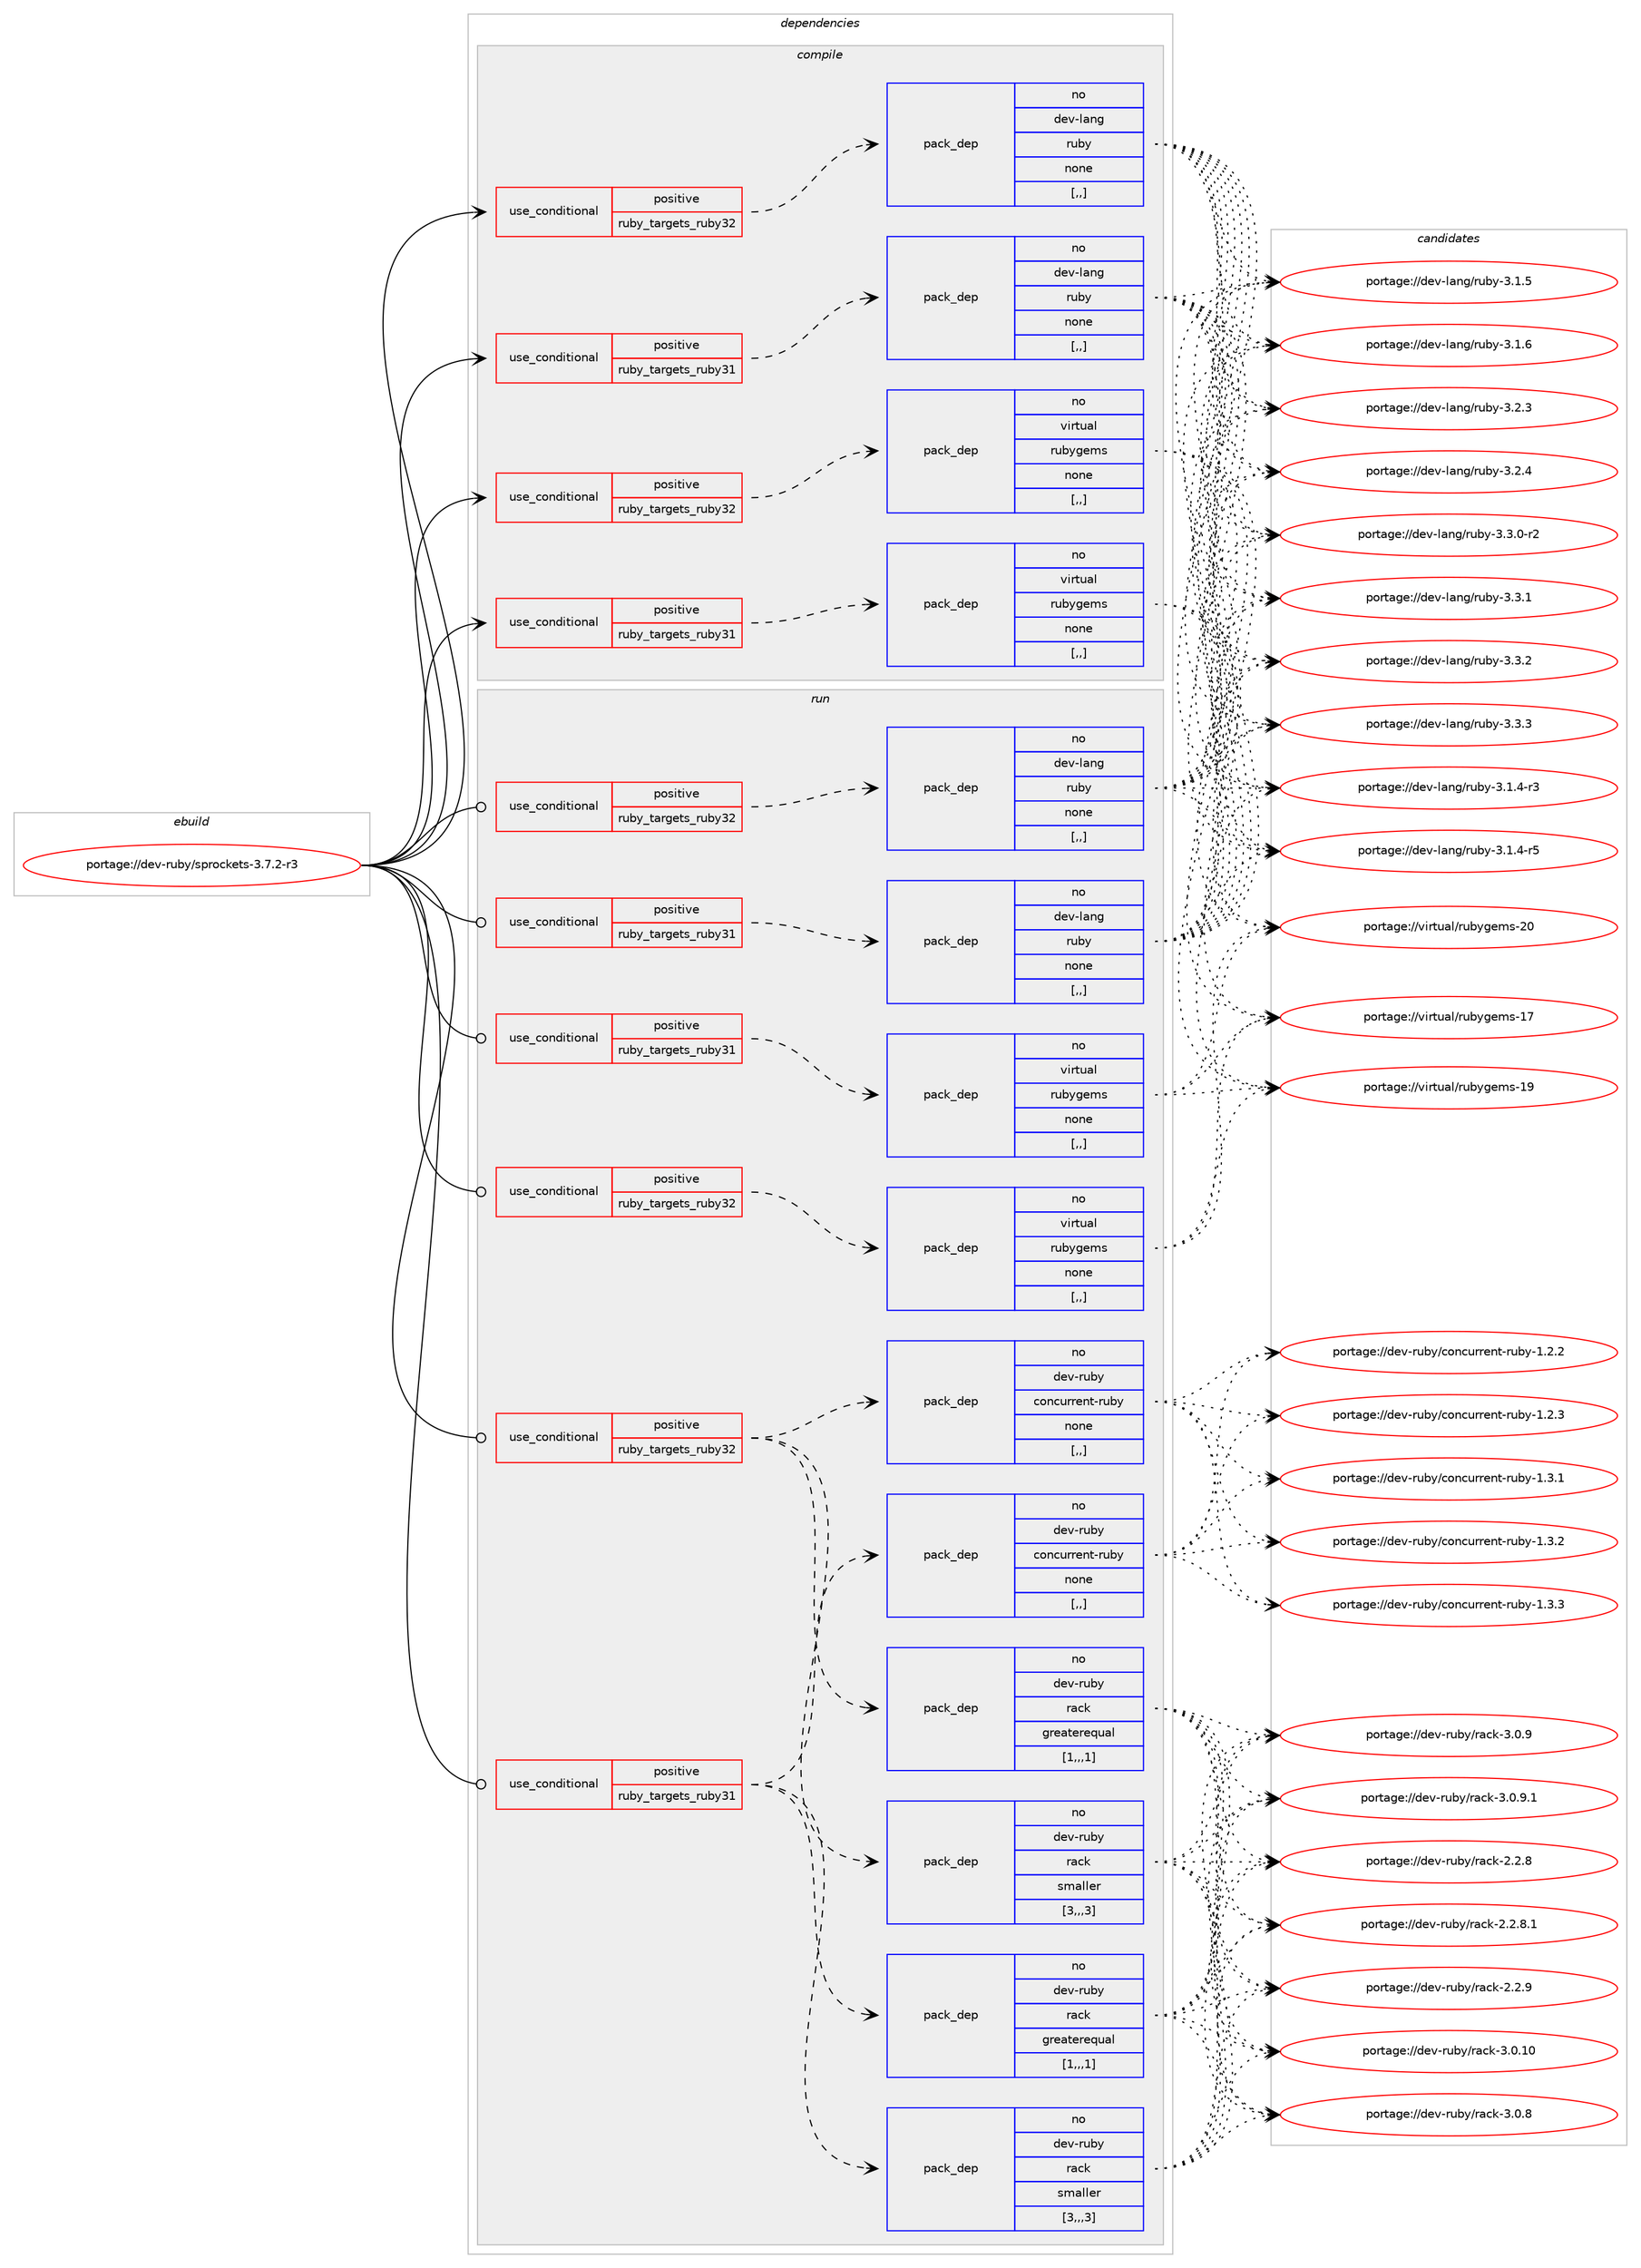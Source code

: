 digraph prolog {

# *************
# Graph options
# *************

newrank=true;
concentrate=true;
compound=true;
graph [rankdir=LR,fontname=Helvetica,fontsize=10,ranksep=1.5];#, ranksep=2.5, nodesep=0.2];
edge  [arrowhead=vee];
node  [fontname=Helvetica,fontsize=10];

# **********
# The ebuild
# **********

subgraph cluster_leftcol {
color=gray;
rank=same;
label=<<i>ebuild</i>>;
id [label="portage://dev-ruby/sprockets-3.7.2-r3", color=red, width=4, href="../dev-ruby/sprockets-3.7.2-r3.svg"];
}

# ****************
# The dependencies
# ****************

subgraph cluster_midcol {
color=gray;
label=<<i>dependencies</i>>;
subgraph cluster_compile {
fillcolor="#eeeeee";
style=filled;
label=<<i>compile</i>>;
subgraph cond55533 {
dependency199774 [label=<<TABLE BORDER="0" CELLBORDER="1" CELLSPACING="0" CELLPADDING="4"><TR><TD ROWSPAN="3" CELLPADDING="10">use_conditional</TD></TR><TR><TD>positive</TD></TR><TR><TD>ruby_targets_ruby31</TD></TR></TABLE>>, shape=none, color=red];
subgraph pack142872 {
dependency199775 [label=<<TABLE BORDER="0" CELLBORDER="1" CELLSPACING="0" CELLPADDING="4" WIDTH="220"><TR><TD ROWSPAN="6" CELLPADDING="30">pack_dep</TD></TR><TR><TD WIDTH="110">no</TD></TR><TR><TD>dev-lang</TD></TR><TR><TD>ruby</TD></TR><TR><TD>none</TD></TR><TR><TD>[,,]</TD></TR></TABLE>>, shape=none, color=blue];
}
dependency199774:e -> dependency199775:w [weight=20,style="dashed",arrowhead="vee"];
}
id:e -> dependency199774:w [weight=20,style="solid",arrowhead="vee"];
subgraph cond55534 {
dependency199776 [label=<<TABLE BORDER="0" CELLBORDER="1" CELLSPACING="0" CELLPADDING="4"><TR><TD ROWSPAN="3" CELLPADDING="10">use_conditional</TD></TR><TR><TD>positive</TD></TR><TR><TD>ruby_targets_ruby31</TD></TR></TABLE>>, shape=none, color=red];
subgraph pack142873 {
dependency199777 [label=<<TABLE BORDER="0" CELLBORDER="1" CELLSPACING="0" CELLPADDING="4" WIDTH="220"><TR><TD ROWSPAN="6" CELLPADDING="30">pack_dep</TD></TR><TR><TD WIDTH="110">no</TD></TR><TR><TD>virtual</TD></TR><TR><TD>rubygems</TD></TR><TR><TD>none</TD></TR><TR><TD>[,,]</TD></TR></TABLE>>, shape=none, color=blue];
}
dependency199776:e -> dependency199777:w [weight=20,style="dashed",arrowhead="vee"];
}
id:e -> dependency199776:w [weight=20,style="solid",arrowhead="vee"];
subgraph cond55535 {
dependency199778 [label=<<TABLE BORDER="0" CELLBORDER="1" CELLSPACING="0" CELLPADDING="4"><TR><TD ROWSPAN="3" CELLPADDING="10">use_conditional</TD></TR><TR><TD>positive</TD></TR><TR><TD>ruby_targets_ruby32</TD></TR></TABLE>>, shape=none, color=red];
subgraph pack142874 {
dependency199779 [label=<<TABLE BORDER="0" CELLBORDER="1" CELLSPACING="0" CELLPADDING="4" WIDTH="220"><TR><TD ROWSPAN="6" CELLPADDING="30">pack_dep</TD></TR><TR><TD WIDTH="110">no</TD></TR><TR><TD>dev-lang</TD></TR><TR><TD>ruby</TD></TR><TR><TD>none</TD></TR><TR><TD>[,,]</TD></TR></TABLE>>, shape=none, color=blue];
}
dependency199778:e -> dependency199779:w [weight=20,style="dashed",arrowhead="vee"];
}
id:e -> dependency199778:w [weight=20,style="solid",arrowhead="vee"];
subgraph cond55536 {
dependency199780 [label=<<TABLE BORDER="0" CELLBORDER="1" CELLSPACING="0" CELLPADDING="4"><TR><TD ROWSPAN="3" CELLPADDING="10">use_conditional</TD></TR><TR><TD>positive</TD></TR><TR><TD>ruby_targets_ruby32</TD></TR></TABLE>>, shape=none, color=red];
subgraph pack142875 {
dependency199781 [label=<<TABLE BORDER="0" CELLBORDER="1" CELLSPACING="0" CELLPADDING="4" WIDTH="220"><TR><TD ROWSPAN="6" CELLPADDING="30">pack_dep</TD></TR><TR><TD WIDTH="110">no</TD></TR><TR><TD>virtual</TD></TR><TR><TD>rubygems</TD></TR><TR><TD>none</TD></TR><TR><TD>[,,]</TD></TR></TABLE>>, shape=none, color=blue];
}
dependency199780:e -> dependency199781:w [weight=20,style="dashed",arrowhead="vee"];
}
id:e -> dependency199780:w [weight=20,style="solid",arrowhead="vee"];
}
subgraph cluster_compileandrun {
fillcolor="#eeeeee";
style=filled;
label=<<i>compile and run</i>>;
}
subgraph cluster_run {
fillcolor="#eeeeee";
style=filled;
label=<<i>run</i>>;
subgraph cond55537 {
dependency199782 [label=<<TABLE BORDER="0" CELLBORDER="1" CELLSPACING="0" CELLPADDING="4"><TR><TD ROWSPAN="3" CELLPADDING="10">use_conditional</TD></TR><TR><TD>positive</TD></TR><TR><TD>ruby_targets_ruby31</TD></TR></TABLE>>, shape=none, color=red];
subgraph pack142876 {
dependency199783 [label=<<TABLE BORDER="0" CELLBORDER="1" CELLSPACING="0" CELLPADDING="4" WIDTH="220"><TR><TD ROWSPAN="6" CELLPADDING="30">pack_dep</TD></TR><TR><TD WIDTH="110">no</TD></TR><TR><TD>dev-lang</TD></TR><TR><TD>ruby</TD></TR><TR><TD>none</TD></TR><TR><TD>[,,]</TD></TR></TABLE>>, shape=none, color=blue];
}
dependency199782:e -> dependency199783:w [weight=20,style="dashed",arrowhead="vee"];
}
id:e -> dependency199782:w [weight=20,style="solid",arrowhead="odot"];
subgraph cond55538 {
dependency199784 [label=<<TABLE BORDER="0" CELLBORDER="1" CELLSPACING="0" CELLPADDING="4"><TR><TD ROWSPAN="3" CELLPADDING="10">use_conditional</TD></TR><TR><TD>positive</TD></TR><TR><TD>ruby_targets_ruby31</TD></TR></TABLE>>, shape=none, color=red];
subgraph pack142877 {
dependency199785 [label=<<TABLE BORDER="0" CELLBORDER="1" CELLSPACING="0" CELLPADDING="4" WIDTH="220"><TR><TD ROWSPAN="6" CELLPADDING="30">pack_dep</TD></TR><TR><TD WIDTH="110">no</TD></TR><TR><TD>dev-ruby</TD></TR><TR><TD>concurrent-ruby</TD></TR><TR><TD>none</TD></TR><TR><TD>[,,]</TD></TR></TABLE>>, shape=none, color=blue];
}
dependency199784:e -> dependency199785:w [weight=20,style="dashed",arrowhead="vee"];
subgraph pack142878 {
dependency199786 [label=<<TABLE BORDER="0" CELLBORDER="1" CELLSPACING="0" CELLPADDING="4" WIDTH="220"><TR><TD ROWSPAN="6" CELLPADDING="30">pack_dep</TD></TR><TR><TD WIDTH="110">no</TD></TR><TR><TD>dev-ruby</TD></TR><TR><TD>rack</TD></TR><TR><TD>greaterequal</TD></TR><TR><TD>[1,,,1]</TD></TR></TABLE>>, shape=none, color=blue];
}
dependency199784:e -> dependency199786:w [weight=20,style="dashed",arrowhead="vee"];
subgraph pack142879 {
dependency199787 [label=<<TABLE BORDER="0" CELLBORDER="1" CELLSPACING="0" CELLPADDING="4" WIDTH="220"><TR><TD ROWSPAN="6" CELLPADDING="30">pack_dep</TD></TR><TR><TD WIDTH="110">no</TD></TR><TR><TD>dev-ruby</TD></TR><TR><TD>rack</TD></TR><TR><TD>smaller</TD></TR><TR><TD>[3,,,3]</TD></TR></TABLE>>, shape=none, color=blue];
}
dependency199784:e -> dependency199787:w [weight=20,style="dashed",arrowhead="vee"];
}
id:e -> dependency199784:w [weight=20,style="solid",arrowhead="odot"];
subgraph cond55539 {
dependency199788 [label=<<TABLE BORDER="0" CELLBORDER="1" CELLSPACING="0" CELLPADDING="4"><TR><TD ROWSPAN="3" CELLPADDING="10">use_conditional</TD></TR><TR><TD>positive</TD></TR><TR><TD>ruby_targets_ruby31</TD></TR></TABLE>>, shape=none, color=red];
subgraph pack142880 {
dependency199789 [label=<<TABLE BORDER="0" CELLBORDER="1" CELLSPACING="0" CELLPADDING="4" WIDTH="220"><TR><TD ROWSPAN="6" CELLPADDING="30">pack_dep</TD></TR><TR><TD WIDTH="110">no</TD></TR><TR><TD>virtual</TD></TR><TR><TD>rubygems</TD></TR><TR><TD>none</TD></TR><TR><TD>[,,]</TD></TR></TABLE>>, shape=none, color=blue];
}
dependency199788:e -> dependency199789:w [weight=20,style="dashed",arrowhead="vee"];
}
id:e -> dependency199788:w [weight=20,style="solid",arrowhead="odot"];
subgraph cond55540 {
dependency199790 [label=<<TABLE BORDER="0" CELLBORDER="1" CELLSPACING="0" CELLPADDING="4"><TR><TD ROWSPAN="3" CELLPADDING="10">use_conditional</TD></TR><TR><TD>positive</TD></TR><TR><TD>ruby_targets_ruby32</TD></TR></TABLE>>, shape=none, color=red];
subgraph pack142881 {
dependency199791 [label=<<TABLE BORDER="0" CELLBORDER="1" CELLSPACING="0" CELLPADDING="4" WIDTH="220"><TR><TD ROWSPAN="6" CELLPADDING="30">pack_dep</TD></TR><TR><TD WIDTH="110">no</TD></TR><TR><TD>dev-lang</TD></TR><TR><TD>ruby</TD></TR><TR><TD>none</TD></TR><TR><TD>[,,]</TD></TR></TABLE>>, shape=none, color=blue];
}
dependency199790:e -> dependency199791:w [weight=20,style="dashed",arrowhead="vee"];
}
id:e -> dependency199790:w [weight=20,style="solid",arrowhead="odot"];
subgraph cond55541 {
dependency199792 [label=<<TABLE BORDER="0" CELLBORDER="1" CELLSPACING="0" CELLPADDING="4"><TR><TD ROWSPAN="3" CELLPADDING="10">use_conditional</TD></TR><TR><TD>positive</TD></TR><TR><TD>ruby_targets_ruby32</TD></TR></TABLE>>, shape=none, color=red];
subgraph pack142882 {
dependency199793 [label=<<TABLE BORDER="0" CELLBORDER="1" CELLSPACING="0" CELLPADDING="4" WIDTH="220"><TR><TD ROWSPAN="6" CELLPADDING="30">pack_dep</TD></TR><TR><TD WIDTH="110">no</TD></TR><TR><TD>dev-ruby</TD></TR><TR><TD>concurrent-ruby</TD></TR><TR><TD>none</TD></TR><TR><TD>[,,]</TD></TR></TABLE>>, shape=none, color=blue];
}
dependency199792:e -> dependency199793:w [weight=20,style="dashed",arrowhead="vee"];
subgraph pack142883 {
dependency199794 [label=<<TABLE BORDER="0" CELLBORDER="1" CELLSPACING="0" CELLPADDING="4" WIDTH="220"><TR><TD ROWSPAN="6" CELLPADDING="30">pack_dep</TD></TR><TR><TD WIDTH="110">no</TD></TR><TR><TD>dev-ruby</TD></TR><TR><TD>rack</TD></TR><TR><TD>greaterequal</TD></TR><TR><TD>[1,,,1]</TD></TR></TABLE>>, shape=none, color=blue];
}
dependency199792:e -> dependency199794:w [weight=20,style="dashed",arrowhead="vee"];
subgraph pack142884 {
dependency199795 [label=<<TABLE BORDER="0" CELLBORDER="1" CELLSPACING="0" CELLPADDING="4" WIDTH="220"><TR><TD ROWSPAN="6" CELLPADDING="30">pack_dep</TD></TR><TR><TD WIDTH="110">no</TD></TR><TR><TD>dev-ruby</TD></TR><TR><TD>rack</TD></TR><TR><TD>smaller</TD></TR><TR><TD>[3,,,3]</TD></TR></TABLE>>, shape=none, color=blue];
}
dependency199792:e -> dependency199795:w [weight=20,style="dashed",arrowhead="vee"];
}
id:e -> dependency199792:w [weight=20,style="solid",arrowhead="odot"];
subgraph cond55542 {
dependency199796 [label=<<TABLE BORDER="0" CELLBORDER="1" CELLSPACING="0" CELLPADDING="4"><TR><TD ROWSPAN="3" CELLPADDING="10">use_conditional</TD></TR><TR><TD>positive</TD></TR><TR><TD>ruby_targets_ruby32</TD></TR></TABLE>>, shape=none, color=red];
subgraph pack142885 {
dependency199797 [label=<<TABLE BORDER="0" CELLBORDER="1" CELLSPACING="0" CELLPADDING="4" WIDTH="220"><TR><TD ROWSPAN="6" CELLPADDING="30">pack_dep</TD></TR><TR><TD WIDTH="110">no</TD></TR><TR><TD>virtual</TD></TR><TR><TD>rubygems</TD></TR><TR><TD>none</TD></TR><TR><TD>[,,]</TD></TR></TABLE>>, shape=none, color=blue];
}
dependency199796:e -> dependency199797:w [weight=20,style="dashed",arrowhead="vee"];
}
id:e -> dependency199796:w [weight=20,style="solid",arrowhead="odot"];
}
}

# **************
# The candidates
# **************

subgraph cluster_choices {
rank=same;
color=gray;
label=<<i>candidates</i>>;

subgraph choice142872 {
color=black;
nodesep=1;
choice100101118451089711010347114117981214551464946524511451 [label="portage://dev-lang/ruby-3.1.4-r3", color=red, width=4,href="../dev-lang/ruby-3.1.4-r3.svg"];
choice100101118451089711010347114117981214551464946524511453 [label="portage://dev-lang/ruby-3.1.4-r5", color=red, width=4,href="../dev-lang/ruby-3.1.4-r5.svg"];
choice10010111845108971101034711411798121455146494653 [label="portage://dev-lang/ruby-3.1.5", color=red, width=4,href="../dev-lang/ruby-3.1.5.svg"];
choice10010111845108971101034711411798121455146494654 [label="portage://dev-lang/ruby-3.1.6", color=red, width=4,href="../dev-lang/ruby-3.1.6.svg"];
choice10010111845108971101034711411798121455146504651 [label="portage://dev-lang/ruby-3.2.3", color=red, width=4,href="../dev-lang/ruby-3.2.3.svg"];
choice10010111845108971101034711411798121455146504652 [label="portage://dev-lang/ruby-3.2.4", color=red, width=4,href="../dev-lang/ruby-3.2.4.svg"];
choice100101118451089711010347114117981214551465146484511450 [label="portage://dev-lang/ruby-3.3.0-r2", color=red, width=4,href="../dev-lang/ruby-3.3.0-r2.svg"];
choice10010111845108971101034711411798121455146514649 [label="portage://dev-lang/ruby-3.3.1", color=red, width=4,href="../dev-lang/ruby-3.3.1.svg"];
choice10010111845108971101034711411798121455146514650 [label="portage://dev-lang/ruby-3.3.2", color=red, width=4,href="../dev-lang/ruby-3.3.2.svg"];
choice10010111845108971101034711411798121455146514651 [label="portage://dev-lang/ruby-3.3.3", color=red, width=4,href="../dev-lang/ruby-3.3.3.svg"];
dependency199775:e -> choice100101118451089711010347114117981214551464946524511451:w [style=dotted,weight="100"];
dependency199775:e -> choice100101118451089711010347114117981214551464946524511453:w [style=dotted,weight="100"];
dependency199775:e -> choice10010111845108971101034711411798121455146494653:w [style=dotted,weight="100"];
dependency199775:e -> choice10010111845108971101034711411798121455146494654:w [style=dotted,weight="100"];
dependency199775:e -> choice10010111845108971101034711411798121455146504651:w [style=dotted,weight="100"];
dependency199775:e -> choice10010111845108971101034711411798121455146504652:w [style=dotted,weight="100"];
dependency199775:e -> choice100101118451089711010347114117981214551465146484511450:w [style=dotted,weight="100"];
dependency199775:e -> choice10010111845108971101034711411798121455146514649:w [style=dotted,weight="100"];
dependency199775:e -> choice10010111845108971101034711411798121455146514650:w [style=dotted,weight="100"];
dependency199775:e -> choice10010111845108971101034711411798121455146514651:w [style=dotted,weight="100"];
}
subgraph choice142873 {
color=black;
nodesep=1;
choice118105114116117971084711411798121103101109115454955 [label="portage://virtual/rubygems-17", color=red, width=4,href="../virtual/rubygems-17.svg"];
choice118105114116117971084711411798121103101109115454957 [label="portage://virtual/rubygems-19", color=red, width=4,href="../virtual/rubygems-19.svg"];
choice118105114116117971084711411798121103101109115455048 [label="portage://virtual/rubygems-20", color=red, width=4,href="../virtual/rubygems-20.svg"];
dependency199777:e -> choice118105114116117971084711411798121103101109115454955:w [style=dotted,weight="100"];
dependency199777:e -> choice118105114116117971084711411798121103101109115454957:w [style=dotted,weight="100"];
dependency199777:e -> choice118105114116117971084711411798121103101109115455048:w [style=dotted,weight="100"];
}
subgraph choice142874 {
color=black;
nodesep=1;
choice100101118451089711010347114117981214551464946524511451 [label="portage://dev-lang/ruby-3.1.4-r3", color=red, width=4,href="../dev-lang/ruby-3.1.4-r3.svg"];
choice100101118451089711010347114117981214551464946524511453 [label="portage://dev-lang/ruby-3.1.4-r5", color=red, width=4,href="../dev-lang/ruby-3.1.4-r5.svg"];
choice10010111845108971101034711411798121455146494653 [label="portage://dev-lang/ruby-3.1.5", color=red, width=4,href="../dev-lang/ruby-3.1.5.svg"];
choice10010111845108971101034711411798121455146494654 [label="portage://dev-lang/ruby-3.1.6", color=red, width=4,href="../dev-lang/ruby-3.1.6.svg"];
choice10010111845108971101034711411798121455146504651 [label="portage://dev-lang/ruby-3.2.3", color=red, width=4,href="../dev-lang/ruby-3.2.3.svg"];
choice10010111845108971101034711411798121455146504652 [label="portage://dev-lang/ruby-3.2.4", color=red, width=4,href="../dev-lang/ruby-3.2.4.svg"];
choice100101118451089711010347114117981214551465146484511450 [label="portage://dev-lang/ruby-3.3.0-r2", color=red, width=4,href="../dev-lang/ruby-3.3.0-r2.svg"];
choice10010111845108971101034711411798121455146514649 [label="portage://dev-lang/ruby-3.3.1", color=red, width=4,href="../dev-lang/ruby-3.3.1.svg"];
choice10010111845108971101034711411798121455146514650 [label="portage://dev-lang/ruby-3.3.2", color=red, width=4,href="../dev-lang/ruby-3.3.2.svg"];
choice10010111845108971101034711411798121455146514651 [label="portage://dev-lang/ruby-3.3.3", color=red, width=4,href="../dev-lang/ruby-3.3.3.svg"];
dependency199779:e -> choice100101118451089711010347114117981214551464946524511451:w [style=dotted,weight="100"];
dependency199779:e -> choice100101118451089711010347114117981214551464946524511453:w [style=dotted,weight="100"];
dependency199779:e -> choice10010111845108971101034711411798121455146494653:w [style=dotted,weight="100"];
dependency199779:e -> choice10010111845108971101034711411798121455146494654:w [style=dotted,weight="100"];
dependency199779:e -> choice10010111845108971101034711411798121455146504651:w [style=dotted,weight="100"];
dependency199779:e -> choice10010111845108971101034711411798121455146504652:w [style=dotted,weight="100"];
dependency199779:e -> choice100101118451089711010347114117981214551465146484511450:w [style=dotted,weight="100"];
dependency199779:e -> choice10010111845108971101034711411798121455146514649:w [style=dotted,weight="100"];
dependency199779:e -> choice10010111845108971101034711411798121455146514650:w [style=dotted,weight="100"];
dependency199779:e -> choice10010111845108971101034711411798121455146514651:w [style=dotted,weight="100"];
}
subgraph choice142875 {
color=black;
nodesep=1;
choice118105114116117971084711411798121103101109115454955 [label="portage://virtual/rubygems-17", color=red, width=4,href="../virtual/rubygems-17.svg"];
choice118105114116117971084711411798121103101109115454957 [label="portage://virtual/rubygems-19", color=red, width=4,href="../virtual/rubygems-19.svg"];
choice118105114116117971084711411798121103101109115455048 [label="portage://virtual/rubygems-20", color=red, width=4,href="../virtual/rubygems-20.svg"];
dependency199781:e -> choice118105114116117971084711411798121103101109115454955:w [style=dotted,weight="100"];
dependency199781:e -> choice118105114116117971084711411798121103101109115454957:w [style=dotted,weight="100"];
dependency199781:e -> choice118105114116117971084711411798121103101109115455048:w [style=dotted,weight="100"];
}
subgraph choice142876 {
color=black;
nodesep=1;
choice100101118451089711010347114117981214551464946524511451 [label="portage://dev-lang/ruby-3.1.4-r3", color=red, width=4,href="../dev-lang/ruby-3.1.4-r3.svg"];
choice100101118451089711010347114117981214551464946524511453 [label="portage://dev-lang/ruby-3.1.4-r5", color=red, width=4,href="../dev-lang/ruby-3.1.4-r5.svg"];
choice10010111845108971101034711411798121455146494653 [label="portage://dev-lang/ruby-3.1.5", color=red, width=4,href="../dev-lang/ruby-3.1.5.svg"];
choice10010111845108971101034711411798121455146494654 [label="portage://dev-lang/ruby-3.1.6", color=red, width=4,href="../dev-lang/ruby-3.1.6.svg"];
choice10010111845108971101034711411798121455146504651 [label="portage://dev-lang/ruby-3.2.3", color=red, width=4,href="../dev-lang/ruby-3.2.3.svg"];
choice10010111845108971101034711411798121455146504652 [label="portage://dev-lang/ruby-3.2.4", color=red, width=4,href="../dev-lang/ruby-3.2.4.svg"];
choice100101118451089711010347114117981214551465146484511450 [label="portage://dev-lang/ruby-3.3.0-r2", color=red, width=4,href="../dev-lang/ruby-3.3.0-r2.svg"];
choice10010111845108971101034711411798121455146514649 [label="portage://dev-lang/ruby-3.3.1", color=red, width=4,href="../dev-lang/ruby-3.3.1.svg"];
choice10010111845108971101034711411798121455146514650 [label="portage://dev-lang/ruby-3.3.2", color=red, width=4,href="../dev-lang/ruby-3.3.2.svg"];
choice10010111845108971101034711411798121455146514651 [label="portage://dev-lang/ruby-3.3.3", color=red, width=4,href="../dev-lang/ruby-3.3.3.svg"];
dependency199783:e -> choice100101118451089711010347114117981214551464946524511451:w [style=dotted,weight="100"];
dependency199783:e -> choice100101118451089711010347114117981214551464946524511453:w [style=dotted,weight="100"];
dependency199783:e -> choice10010111845108971101034711411798121455146494653:w [style=dotted,weight="100"];
dependency199783:e -> choice10010111845108971101034711411798121455146494654:w [style=dotted,weight="100"];
dependency199783:e -> choice10010111845108971101034711411798121455146504651:w [style=dotted,weight="100"];
dependency199783:e -> choice10010111845108971101034711411798121455146504652:w [style=dotted,weight="100"];
dependency199783:e -> choice100101118451089711010347114117981214551465146484511450:w [style=dotted,weight="100"];
dependency199783:e -> choice10010111845108971101034711411798121455146514649:w [style=dotted,weight="100"];
dependency199783:e -> choice10010111845108971101034711411798121455146514650:w [style=dotted,weight="100"];
dependency199783:e -> choice10010111845108971101034711411798121455146514651:w [style=dotted,weight="100"];
}
subgraph choice142877 {
color=black;
nodesep=1;
choice10010111845114117981214799111110991171141141011101164511411798121454946504650 [label="portage://dev-ruby/concurrent-ruby-1.2.2", color=red, width=4,href="../dev-ruby/concurrent-ruby-1.2.2.svg"];
choice10010111845114117981214799111110991171141141011101164511411798121454946504651 [label="portage://dev-ruby/concurrent-ruby-1.2.3", color=red, width=4,href="../dev-ruby/concurrent-ruby-1.2.3.svg"];
choice10010111845114117981214799111110991171141141011101164511411798121454946514649 [label="portage://dev-ruby/concurrent-ruby-1.3.1", color=red, width=4,href="../dev-ruby/concurrent-ruby-1.3.1.svg"];
choice10010111845114117981214799111110991171141141011101164511411798121454946514650 [label="portage://dev-ruby/concurrent-ruby-1.3.2", color=red, width=4,href="../dev-ruby/concurrent-ruby-1.3.2.svg"];
choice10010111845114117981214799111110991171141141011101164511411798121454946514651 [label="portage://dev-ruby/concurrent-ruby-1.3.3", color=red, width=4,href="../dev-ruby/concurrent-ruby-1.3.3.svg"];
dependency199785:e -> choice10010111845114117981214799111110991171141141011101164511411798121454946504650:w [style=dotted,weight="100"];
dependency199785:e -> choice10010111845114117981214799111110991171141141011101164511411798121454946504651:w [style=dotted,weight="100"];
dependency199785:e -> choice10010111845114117981214799111110991171141141011101164511411798121454946514649:w [style=dotted,weight="100"];
dependency199785:e -> choice10010111845114117981214799111110991171141141011101164511411798121454946514650:w [style=dotted,weight="100"];
dependency199785:e -> choice10010111845114117981214799111110991171141141011101164511411798121454946514651:w [style=dotted,weight="100"];
}
subgraph choice142878 {
color=black;
nodesep=1;
choice1001011184511411798121471149799107455046504656 [label="portage://dev-ruby/rack-2.2.8", color=red, width=4,href="../dev-ruby/rack-2.2.8.svg"];
choice10010111845114117981214711497991074550465046564649 [label="portage://dev-ruby/rack-2.2.8.1", color=red, width=4,href="../dev-ruby/rack-2.2.8.1.svg"];
choice1001011184511411798121471149799107455046504657 [label="portage://dev-ruby/rack-2.2.9", color=red, width=4,href="../dev-ruby/rack-2.2.9.svg"];
choice100101118451141179812147114979910745514648464948 [label="portage://dev-ruby/rack-3.0.10", color=red, width=4,href="../dev-ruby/rack-3.0.10.svg"];
choice1001011184511411798121471149799107455146484656 [label="portage://dev-ruby/rack-3.0.8", color=red, width=4,href="../dev-ruby/rack-3.0.8.svg"];
choice1001011184511411798121471149799107455146484657 [label="portage://dev-ruby/rack-3.0.9", color=red, width=4,href="../dev-ruby/rack-3.0.9.svg"];
choice10010111845114117981214711497991074551464846574649 [label="portage://dev-ruby/rack-3.0.9.1", color=red, width=4,href="../dev-ruby/rack-3.0.9.1.svg"];
dependency199786:e -> choice1001011184511411798121471149799107455046504656:w [style=dotted,weight="100"];
dependency199786:e -> choice10010111845114117981214711497991074550465046564649:w [style=dotted,weight="100"];
dependency199786:e -> choice1001011184511411798121471149799107455046504657:w [style=dotted,weight="100"];
dependency199786:e -> choice100101118451141179812147114979910745514648464948:w [style=dotted,weight="100"];
dependency199786:e -> choice1001011184511411798121471149799107455146484656:w [style=dotted,weight="100"];
dependency199786:e -> choice1001011184511411798121471149799107455146484657:w [style=dotted,weight="100"];
dependency199786:e -> choice10010111845114117981214711497991074551464846574649:w [style=dotted,weight="100"];
}
subgraph choice142879 {
color=black;
nodesep=1;
choice1001011184511411798121471149799107455046504656 [label="portage://dev-ruby/rack-2.2.8", color=red, width=4,href="../dev-ruby/rack-2.2.8.svg"];
choice10010111845114117981214711497991074550465046564649 [label="portage://dev-ruby/rack-2.2.8.1", color=red, width=4,href="../dev-ruby/rack-2.2.8.1.svg"];
choice1001011184511411798121471149799107455046504657 [label="portage://dev-ruby/rack-2.2.9", color=red, width=4,href="../dev-ruby/rack-2.2.9.svg"];
choice100101118451141179812147114979910745514648464948 [label="portage://dev-ruby/rack-3.0.10", color=red, width=4,href="../dev-ruby/rack-3.0.10.svg"];
choice1001011184511411798121471149799107455146484656 [label="portage://dev-ruby/rack-3.0.8", color=red, width=4,href="../dev-ruby/rack-3.0.8.svg"];
choice1001011184511411798121471149799107455146484657 [label="portage://dev-ruby/rack-3.0.9", color=red, width=4,href="../dev-ruby/rack-3.0.9.svg"];
choice10010111845114117981214711497991074551464846574649 [label="portage://dev-ruby/rack-3.0.9.1", color=red, width=4,href="../dev-ruby/rack-3.0.9.1.svg"];
dependency199787:e -> choice1001011184511411798121471149799107455046504656:w [style=dotted,weight="100"];
dependency199787:e -> choice10010111845114117981214711497991074550465046564649:w [style=dotted,weight="100"];
dependency199787:e -> choice1001011184511411798121471149799107455046504657:w [style=dotted,weight="100"];
dependency199787:e -> choice100101118451141179812147114979910745514648464948:w [style=dotted,weight="100"];
dependency199787:e -> choice1001011184511411798121471149799107455146484656:w [style=dotted,weight="100"];
dependency199787:e -> choice1001011184511411798121471149799107455146484657:w [style=dotted,weight="100"];
dependency199787:e -> choice10010111845114117981214711497991074551464846574649:w [style=dotted,weight="100"];
}
subgraph choice142880 {
color=black;
nodesep=1;
choice118105114116117971084711411798121103101109115454955 [label="portage://virtual/rubygems-17", color=red, width=4,href="../virtual/rubygems-17.svg"];
choice118105114116117971084711411798121103101109115454957 [label="portage://virtual/rubygems-19", color=red, width=4,href="../virtual/rubygems-19.svg"];
choice118105114116117971084711411798121103101109115455048 [label="portage://virtual/rubygems-20", color=red, width=4,href="../virtual/rubygems-20.svg"];
dependency199789:e -> choice118105114116117971084711411798121103101109115454955:w [style=dotted,weight="100"];
dependency199789:e -> choice118105114116117971084711411798121103101109115454957:w [style=dotted,weight="100"];
dependency199789:e -> choice118105114116117971084711411798121103101109115455048:w [style=dotted,weight="100"];
}
subgraph choice142881 {
color=black;
nodesep=1;
choice100101118451089711010347114117981214551464946524511451 [label="portage://dev-lang/ruby-3.1.4-r3", color=red, width=4,href="../dev-lang/ruby-3.1.4-r3.svg"];
choice100101118451089711010347114117981214551464946524511453 [label="portage://dev-lang/ruby-3.1.4-r5", color=red, width=4,href="../dev-lang/ruby-3.1.4-r5.svg"];
choice10010111845108971101034711411798121455146494653 [label="portage://dev-lang/ruby-3.1.5", color=red, width=4,href="../dev-lang/ruby-3.1.5.svg"];
choice10010111845108971101034711411798121455146494654 [label="portage://dev-lang/ruby-3.1.6", color=red, width=4,href="../dev-lang/ruby-3.1.6.svg"];
choice10010111845108971101034711411798121455146504651 [label="portage://dev-lang/ruby-3.2.3", color=red, width=4,href="../dev-lang/ruby-3.2.3.svg"];
choice10010111845108971101034711411798121455146504652 [label="portage://dev-lang/ruby-3.2.4", color=red, width=4,href="../dev-lang/ruby-3.2.4.svg"];
choice100101118451089711010347114117981214551465146484511450 [label="portage://dev-lang/ruby-3.3.0-r2", color=red, width=4,href="../dev-lang/ruby-3.3.0-r2.svg"];
choice10010111845108971101034711411798121455146514649 [label="portage://dev-lang/ruby-3.3.1", color=red, width=4,href="../dev-lang/ruby-3.3.1.svg"];
choice10010111845108971101034711411798121455146514650 [label="portage://dev-lang/ruby-3.3.2", color=red, width=4,href="../dev-lang/ruby-3.3.2.svg"];
choice10010111845108971101034711411798121455146514651 [label="portage://dev-lang/ruby-3.3.3", color=red, width=4,href="../dev-lang/ruby-3.3.3.svg"];
dependency199791:e -> choice100101118451089711010347114117981214551464946524511451:w [style=dotted,weight="100"];
dependency199791:e -> choice100101118451089711010347114117981214551464946524511453:w [style=dotted,weight="100"];
dependency199791:e -> choice10010111845108971101034711411798121455146494653:w [style=dotted,weight="100"];
dependency199791:e -> choice10010111845108971101034711411798121455146494654:w [style=dotted,weight="100"];
dependency199791:e -> choice10010111845108971101034711411798121455146504651:w [style=dotted,weight="100"];
dependency199791:e -> choice10010111845108971101034711411798121455146504652:w [style=dotted,weight="100"];
dependency199791:e -> choice100101118451089711010347114117981214551465146484511450:w [style=dotted,weight="100"];
dependency199791:e -> choice10010111845108971101034711411798121455146514649:w [style=dotted,weight="100"];
dependency199791:e -> choice10010111845108971101034711411798121455146514650:w [style=dotted,weight="100"];
dependency199791:e -> choice10010111845108971101034711411798121455146514651:w [style=dotted,weight="100"];
}
subgraph choice142882 {
color=black;
nodesep=1;
choice10010111845114117981214799111110991171141141011101164511411798121454946504650 [label="portage://dev-ruby/concurrent-ruby-1.2.2", color=red, width=4,href="../dev-ruby/concurrent-ruby-1.2.2.svg"];
choice10010111845114117981214799111110991171141141011101164511411798121454946504651 [label="portage://dev-ruby/concurrent-ruby-1.2.3", color=red, width=4,href="../dev-ruby/concurrent-ruby-1.2.3.svg"];
choice10010111845114117981214799111110991171141141011101164511411798121454946514649 [label="portage://dev-ruby/concurrent-ruby-1.3.1", color=red, width=4,href="../dev-ruby/concurrent-ruby-1.3.1.svg"];
choice10010111845114117981214799111110991171141141011101164511411798121454946514650 [label="portage://dev-ruby/concurrent-ruby-1.3.2", color=red, width=4,href="../dev-ruby/concurrent-ruby-1.3.2.svg"];
choice10010111845114117981214799111110991171141141011101164511411798121454946514651 [label="portage://dev-ruby/concurrent-ruby-1.3.3", color=red, width=4,href="../dev-ruby/concurrent-ruby-1.3.3.svg"];
dependency199793:e -> choice10010111845114117981214799111110991171141141011101164511411798121454946504650:w [style=dotted,weight="100"];
dependency199793:e -> choice10010111845114117981214799111110991171141141011101164511411798121454946504651:w [style=dotted,weight="100"];
dependency199793:e -> choice10010111845114117981214799111110991171141141011101164511411798121454946514649:w [style=dotted,weight="100"];
dependency199793:e -> choice10010111845114117981214799111110991171141141011101164511411798121454946514650:w [style=dotted,weight="100"];
dependency199793:e -> choice10010111845114117981214799111110991171141141011101164511411798121454946514651:w [style=dotted,weight="100"];
}
subgraph choice142883 {
color=black;
nodesep=1;
choice1001011184511411798121471149799107455046504656 [label="portage://dev-ruby/rack-2.2.8", color=red, width=4,href="../dev-ruby/rack-2.2.8.svg"];
choice10010111845114117981214711497991074550465046564649 [label="portage://dev-ruby/rack-2.2.8.1", color=red, width=4,href="../dev-ruby/rack-2.2.8.1.svg"];
choice1001011184511411798121471149799107455046504657 [label="portage://dev-ruby/rack-2.2.9", color=red, width=4,href="../dev-ruby/rack-2.2.9.svg"];
choice100101118451141179812147114979910745514648464948 [label="portage://dev-ruby/rack-3.0.10", color=red, width=4,href="../dev-ruby/rack-3.0.10.svg"];
choice1001011184511411798121471149799107455146484656 [label="portage://dev-ruby/rack-3.0.8", color=red, width=4,href="../dev-ruby/rack-3.0.8.svg"];
choice1001011184511411798121471149799107455146484657 [label="portage://dev-ruby/rack-3.0.9", color=red, width=4,href="../dev-ruby/rack-3.0.9.svg"];
choice10010111845114117981214711497991074551464846574649 [label="portage://dev-ruby/rack-3.0.9.1", color=red, width=4,href="../dev-ruby/rack-3.0.9.1.svg"];
dependency199794:e -> choice1001011184511411798121471149799107455046504656:w [style=dotted,weight="100"];
dependency199794:e -> choice10010111845114117981214711497991074550465046564649:w [style=dotted,weight="100"];
dependency199794:e -> choice1001011184511411798121471149799107455046504657:w [style=dotted,weight="100"];
dependency199794:e -> choice100101118451141179812147114979910745514648464948:w [style=dotted,weight="100"];
dependency199794:e -> choice1001011184511411798121471149799107455146484656:w [style=dotted,weight="100"];
dependency199794:e -> choice1001011184511411798121471149799107455146484657:w [style=dotted,weight="100"];
dependency199794:e -> choice10010111845114117981214711497991074551464846574649:w [style=dotted,weight="100"];
}
subgraph choice142884 {
color=black;
nodesep=1;
choice1001011184511411798121471149799107455046504656 [label="portage://dev-ruby/rack-2.2.8", color=red, width=4,href="../dev-ruby/rack-2.2.8.svg"];
choice10010111845114117981214711497991074550465046564649 [label="portage://dev-ruby/rack-2.2.8.1", color=red, width=4,href="../dev-ruby/rack-2.2.8.1.svg"];
choice1001011184511411798121471149799107455046504657 [label="portage://dev-ruby/rack-2.2.9", color=red, width=4,href="../dev-ruby/rack-2.2.9.svg"];
choice100101118451141179812147114979910745514648464948 [label="portage://dev-ruby/rack-3.0.10", color=red, width=4,href="../dev-ruby/rack-3.0.10.svg"];
choice1001011184511411798121471149799107455146484656 [label="portage://dev-ruby/rack-3.0.8", color=red, width=4,href="../dev-ruby/rack-3.0.8.svg"];
choice1001011184511411798121471149799107455146484657 [label="portage://dev-ruby/rack-3.0.9", color=red, width=4,href="../dev-ruby/rack-3.0.9.svg"];
choice10010111845114117981214711497991074551464846574649 [label="portage://dev-ruby/rack-3.0.9.1", color=red, width=4,href="../dev-ruby/rack-3.0.9.1.svg"];
dependency199795:e -> choice1001011184511411798121471149799107455046504656:w [style=dotted,weight="100"];
dependency199795:e -> choice10010111845114117981214711497991074550465046564649:w [style=dotted,weight="100"];
dependency199795:e -> choice1001011184511411798121471149799107455046504657:w [style=dotted,weight="100"];
dependency199795:e -> choice100101118451141179812147114979910745514648464948:w [style=dotted,weight="100"];
dependency199795:e -> choice1001011184511411798121471149799107455146484656:w [style=dotted,weight="100"];
dependency199795:e -> choice1001011184511411798121471149799107455146484657:w [style=dotted,weight="100"];
dependency199795:e -> choice10010111845114117981214711497991074551464846574649:w [style=dotted,weight="100"];
}
subgraph choice142885 {
color=black;
nodesep=1;
choice118105114116117971084711411798121103101109115454955 [label="portage://virtual/rubygems-17", color=red, width=4,href="../virtual/rubygems-17.svg"];
choice118105114116117971084711411798121103101109115454957 [label="portage://virtual/rubygems-19", color=red, width=4,href="../virtual/rubygems-19.svg"];
choice118105114116117971084711411798121103101109115455048 [label="portage://virtual/rubygems-20", color=red, width=4,href="../virtual/rubygems-20.svg"];
dependency199797:e -> choice118105114116117971084711411798121103101109115454955:w [style=dotted,weight="100"];
dependency199797:e -> choice118105114116117971084711411798121103101109115454957:w [style=dotted,weight="100"];
dependency199797:e -> choice118105114116117971084711411798121103101109115455048:w [style=dotted,weight="100"];
}
}

}
